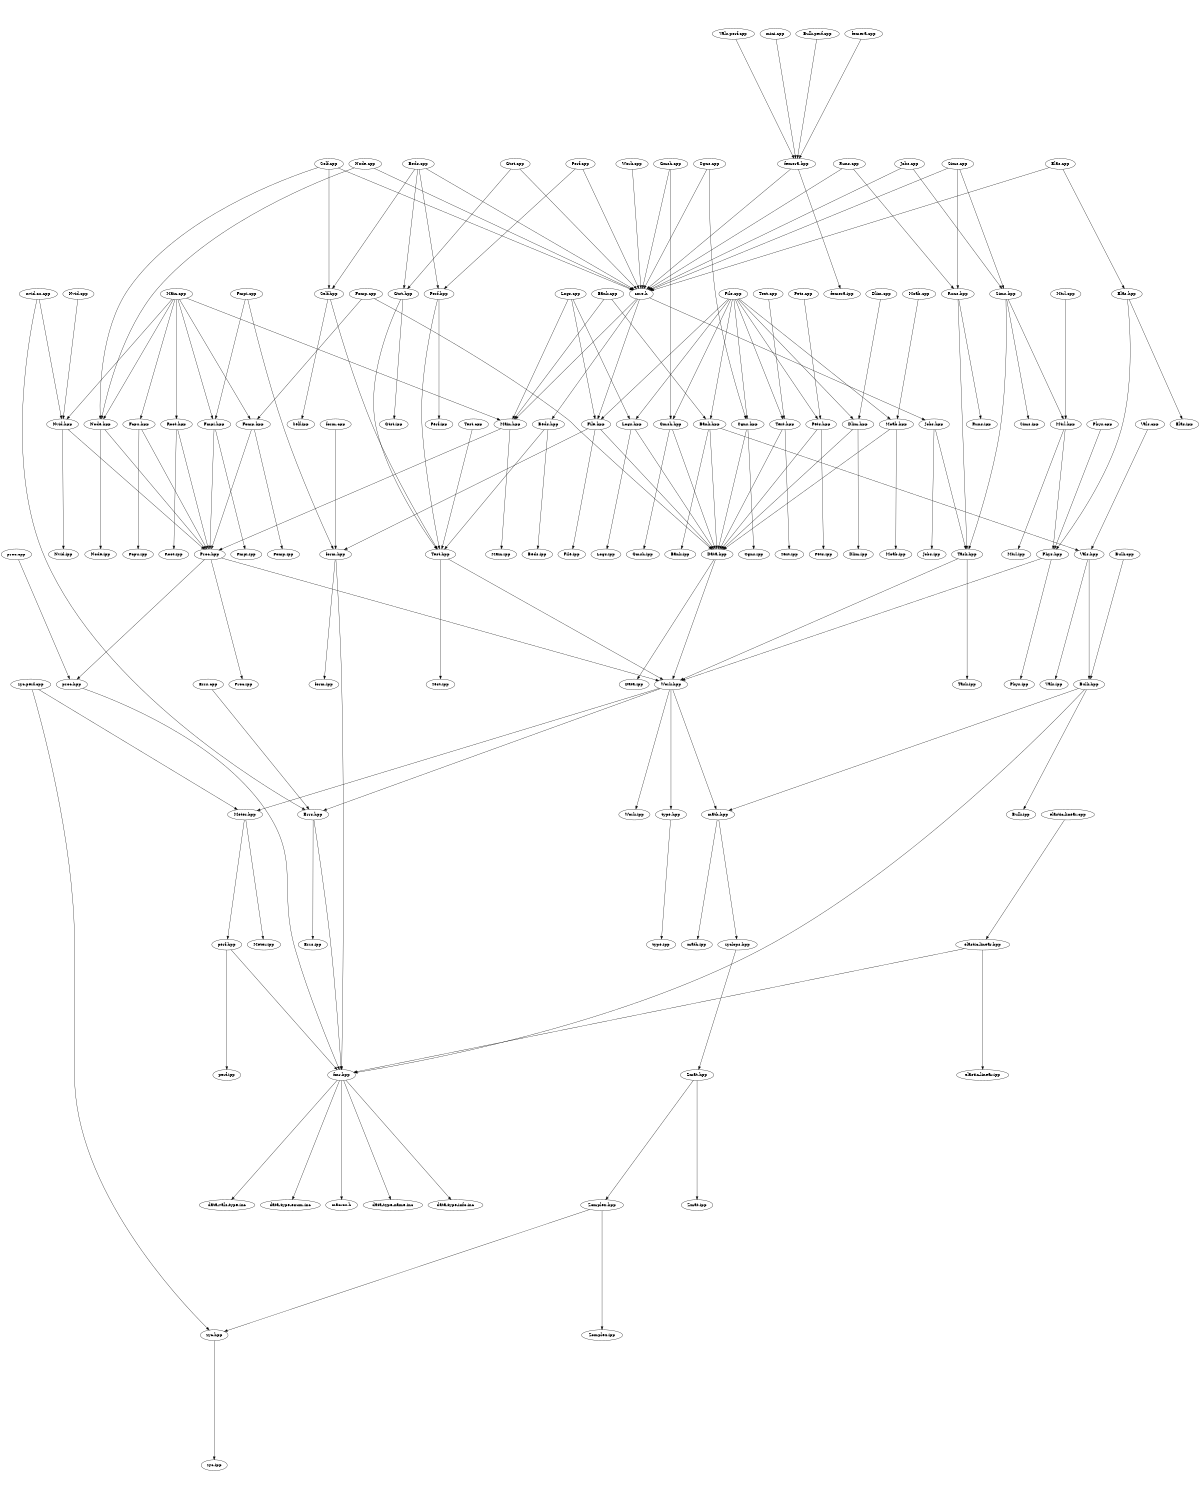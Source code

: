 digraph "source tree" {
    overlap=scale;
    size="8,10";
    ratio="fill";
    fontsize="16";
    fontname="Helvetica";
	clusterrank="local";
	"Meter.hpp" -> "perf.hpp"
	"fmr.hpp" -> "data-vals-type.inc"
	"Cgns.hpp" -> "Cgns.ipp"
	"Runs.cpp" -> "Runs.hpp"
	"Runs.hpp" -> "Runs.ipp"
	"Main.hpp" -> "Main.ipp"
	"Self.hpp" -> "Self.ipp"
	"Gmsh.hpp" -> "Data.hpp"
	"Fmpi.hpp" -> "Proc.hpp"
	"Bank.hpp" -> "Bank.ipp"
	"Text.hpp" -> "Data.hpp"
	"File.hpp" -> "Data.hpp"
	"Sims.hpp" -> "Task.hpp"
	"core.h" -> "Jobs.hpp"
	"Beds.hpp" -> "Beds.ipp"
	"Work.hpp" -> "Work.ipp"
	"Errs.hpp" -> "fmr.hpp"
	"Fmpi.cpp" -> "Fmpi.hpp"
	"File.cpp" -> "Cgns.hpp"
	"math.hpp" -> "math.ipp"
	"Elas.cpp" -> "Elas.hpp"
	"elastic-linear.hpp" -> "fmr.hpp"
	"Self.cpp" -> "Node.hpp"
	"File.cpp" -> "Pets.hpp"
	"Work.hpp" -> "math.hpp"
	"Nvid.hpp" -> "Nvid.ipp"
	"Jobs.hpp" -> "Jobs.ipp"
	"Phys.cpp" -> "Phys.hpp"
	"femera.hpp" -> "core.h"
	"Self.hpp" -> "Test.hpp"
	"Nvid.hpp" -> "Proc.hpp"
	"Bulk.hpp" -> "Bulk.ipp"
	"Runs.cpp" -> "core.h"
	"type.hpp" -> "type.ipp"
	"Task.hpp" -> "Work.hpp"
	"Cgns.cpp" -> "Cgns.hpp"
	"File.cpp" -> "File.hpp"
	"Vals.cpp" -> "Vals.hpp"
	"Phys.hpp" -> "Phys.ipp"
	"Main.cpp" -> "Nvid.hpp"
	"Dlim.hpp" -> "Data.hpp"
	"Sims.hpp" -> "Sims.ipp"
	"Fomp.cpp" -> "Data.hpp"
	"nvid.cu.cpp" -> "Errs.hpp"
	"Gmsh.cpp" -> "core.h"
	"Fmpi.hpp" -> "Fmpi.ipp"
	"File.cpp" -> "Moab.hpp"
	"Test.cpp" -> "Test.hpp"
	"Cgns.cpp" -> "core.h"
	"Work.hpp" -> "Meter.hpp"
	"Logs.cpp" -> "Logs.hpp"
	"Main.cpp" -> "Node.hpp"
	"Mtrl.hpp" -> "Phys.hpp"
	"Node.cpp" -> "Node.hpp"
	"Test.hpp" -> "Work.hpp"
	"Perf.cpp" -> "core.h"
	"Perf.hpp" -> "Perf.ipp"
	"Text.hpp" -> "Text.ipp"
	"Node.cpp" -> "core.h"
	"Fcpu.hpp" -> "Proc.hpp"
	"Zomplex.hpp" -> "Zomplex.ipp"
	"Beds.cpp" -> "Self.hpp"
	"Logs.cpp" -> "File.hpp"
	"Main.cpp" -> "Root.hpp"
	"core.h" -> "Beds.hpp"
	"File.cpp" -> "Text.hpp"
	"Zomplex.hpp" -> "zyc.hpp"
	"Main.cpp" -> "Fmpi.hpp"
	"Nvid.cpp" -> "Nvid.hpp"
	"Vals.perf.cpp" -> "femera.hpp"
	"Beds.cpp" -> "core.h"
	"Vals.hpp" -> "Bulk.hpp"
	"mini.cpp" -> "femera.hpp"
	"perf.hpp" -> "fmr.hpp"
	"Sims.cpp" -> "Runs.hpp"
	"Perf.hpp" -> "Test.hpp"
	"elastic-linear.hpp" -> "elastic-linear.ipp"
	"Proc.hpp" -> "Proc.ipp"
	"Gtst.cpp" -> "core.h"
	"Jobs.cpp" -> "core.h"
	"Root.hpp" -> "Proc.hpp"
	"zyc.hpp" -> "zyc.ipp"
	"Gmsh.hpp" -> "Gmsh.ipp"
	"core.h" -> "File.hpp"
	"File.cpp" -> "Bank.hpp"
	"Moab.cpp" -> "Moab.hpp"
	"Sims.hpp" -> "Mtrl.hpp"
	"Elas.hpp" -> "Elas.ipp"
	"Pets.cpp" -> "Pets.hpp"
	"Task.hpp" -> "Task.ipp"
	"Bulk.perf.cpp" -> "femera.hpp"
	"Fomp.hpp" -> "Proc.hpp"
	"Gmsh.cpp" -> "Gmsh.hpp"
	"form.hpp" -> "form.ipp"
	"Gtst.hpp" -> "Test.hpp"
	"Logs.hpp" -> "Data.hpp"
	"File.cpp" -> "Logs.hpp"
	"Beds.cpp" -> "Perf.hpp"
	"Dlim.cpp" -> "Dlim.hpp"
	"Dlim.hpp" -> "Dlim.ipp"
	"Mtrl.cpp" -> "Mtrl.hpp"
	"Test.hpp" -> "Test.ipp"
	"Perf.cpp" -> "Perf.hpp"
	"Jobs.cpp" -> "Sims.hpp"
	"Errs.hpp" -> "Errs.ipp"
	"Gtst.hpp" -> "Gtst.ipp"
	"core.h" -> "Main.hpp"
	"Vals.hpp" -> "Vals.ipp"
	"fmr.hpp" -> "data-type-enum.inc"
	"Bank.hpp" -> "Vals.hpp"
	"perf.hpp" -> "perf.ipp"
	"Fomp.cpp" -> "Fomp.hpp"
	"Self.cpp" -> "core.h"
	"Sims.cpp" -> "Sims.hpp"
	"Main.hpp" -> "Proc.hpp"
	"Fomp.hpp" -> "Fomp.ipp"
	"Main.cpp" -> "Fcpu.hpp"
	"Beds.hpp" -> "Test.hpp"
	"fmr.hpp" -> "macros.h"
	"femera.hpp" -> "femera.ipp"
	"femera.cpp" -> "femera.hpp"
	"Cgns.hpp" -> "Data.hpp"
	"Bulk.hpp" -> "math.hpp"
	"fmr.hpp" -> "data-type-name.inc"
	"zyc.perf.cpp" -> "zyc.hpp"
	"Elas.hpp" -> "Phys.hpp"
	"Data.hpp" -> "Data.ipp"
	"Zmat.hpp" -> "Zmat.ipp"
	"form.cpp" -> "form.hpp"
	"Fmpi.cpp" -> "form.hpp"
	"nvid.cu.cpp" -> "Nvid.hpp"
	"Bank.hpp" -> "Data.hpp"
	"File.cpp" -> "Dlim.hpp"
	"Bank.cpp" -> "Main.hpp"
	"fmr.hpp" -> "data-type-info.inc"
	"elastic-linear.cpp" -> "elastic-linear.hpp"
	"Data.hpp" -> "Work.hpp"
	"Runs.hpp" -> "Task.hpp"
	"Bulk.hpp" -> "fmr.hpp"
	"zyclops.hpp" -> "Zmat.hpp"
	"File.hpp" -> "form.hpp"
	"Self.cpp" -> "Self.hpp"
	"Zmat.hpp" -> "Zomplex.hpp"
	"Jobs.hpp" -> "Task.hpp"
	"Logs.cpp" -> "Main.hpp"
	"Proc.hpp" -> "proc.hpp"
	"proc.hpp" -> "fmr.hpp"
	"Moab.hpp" -> "Moab.ipp"
	"Errs.cpp" -> "Errs.hpp"
	"Node.hpp" -> "Node.ipp"
	"Bank.cpp" -> "Bank.hpp"
	"Elas.cpp" -> "core.h"
	"form.hpp" -> "fmr.hpp"
	"Main.cpp" -> "Fomp.hpp"
	"Beds.cpp" -> "Gtst.hpp"
	"Logs.hpp" -> "Logs.ipp"
	"Proc.hpp" -> "Work.hpp"
	"File.cpp" -> "Gmsh.hpp"
	"Text.cpp" -> "Text.hpp"
	"Sims.cpp" -> "core.h"
	"Work.cpp" -> "core.h"
	"Fcpu.hpp" -> "Fcpu.ipp"
	"Meter.hpp" -> "Meter.ipp"
	"Mtrl.hpp" -> "Mtrl.ipp"
	"Phys.hpp" -> "Work.hpp"
	"Root.hpp" -> "Root.ipp"
	"Node.hpp" -> "Proc.hpp"
	"Moab.hpp" -> "Data.hpp"
	"Pets.hpp" -> "Pets.ipp"
	"Work.hpp" -> "type.hpp"
	"Pets.hpp" -> "Data.hpp"
	"Gtst.cpp" -> "Gtst.hpp"
	"proc.cpp" -> "proc.hpp"
	"Bulk.cpp" -> "Bulk.hpp"
	"math.hpp" -> "zyclops.hpp"
	"zyc.perf.cpp" -> "Meter.hpp"
	"Main.cpp" -> "Main.hpp"
	"Work.hpp" -> "Errs.hpp"
	"File.hpp" -> "File.ipp"
}
